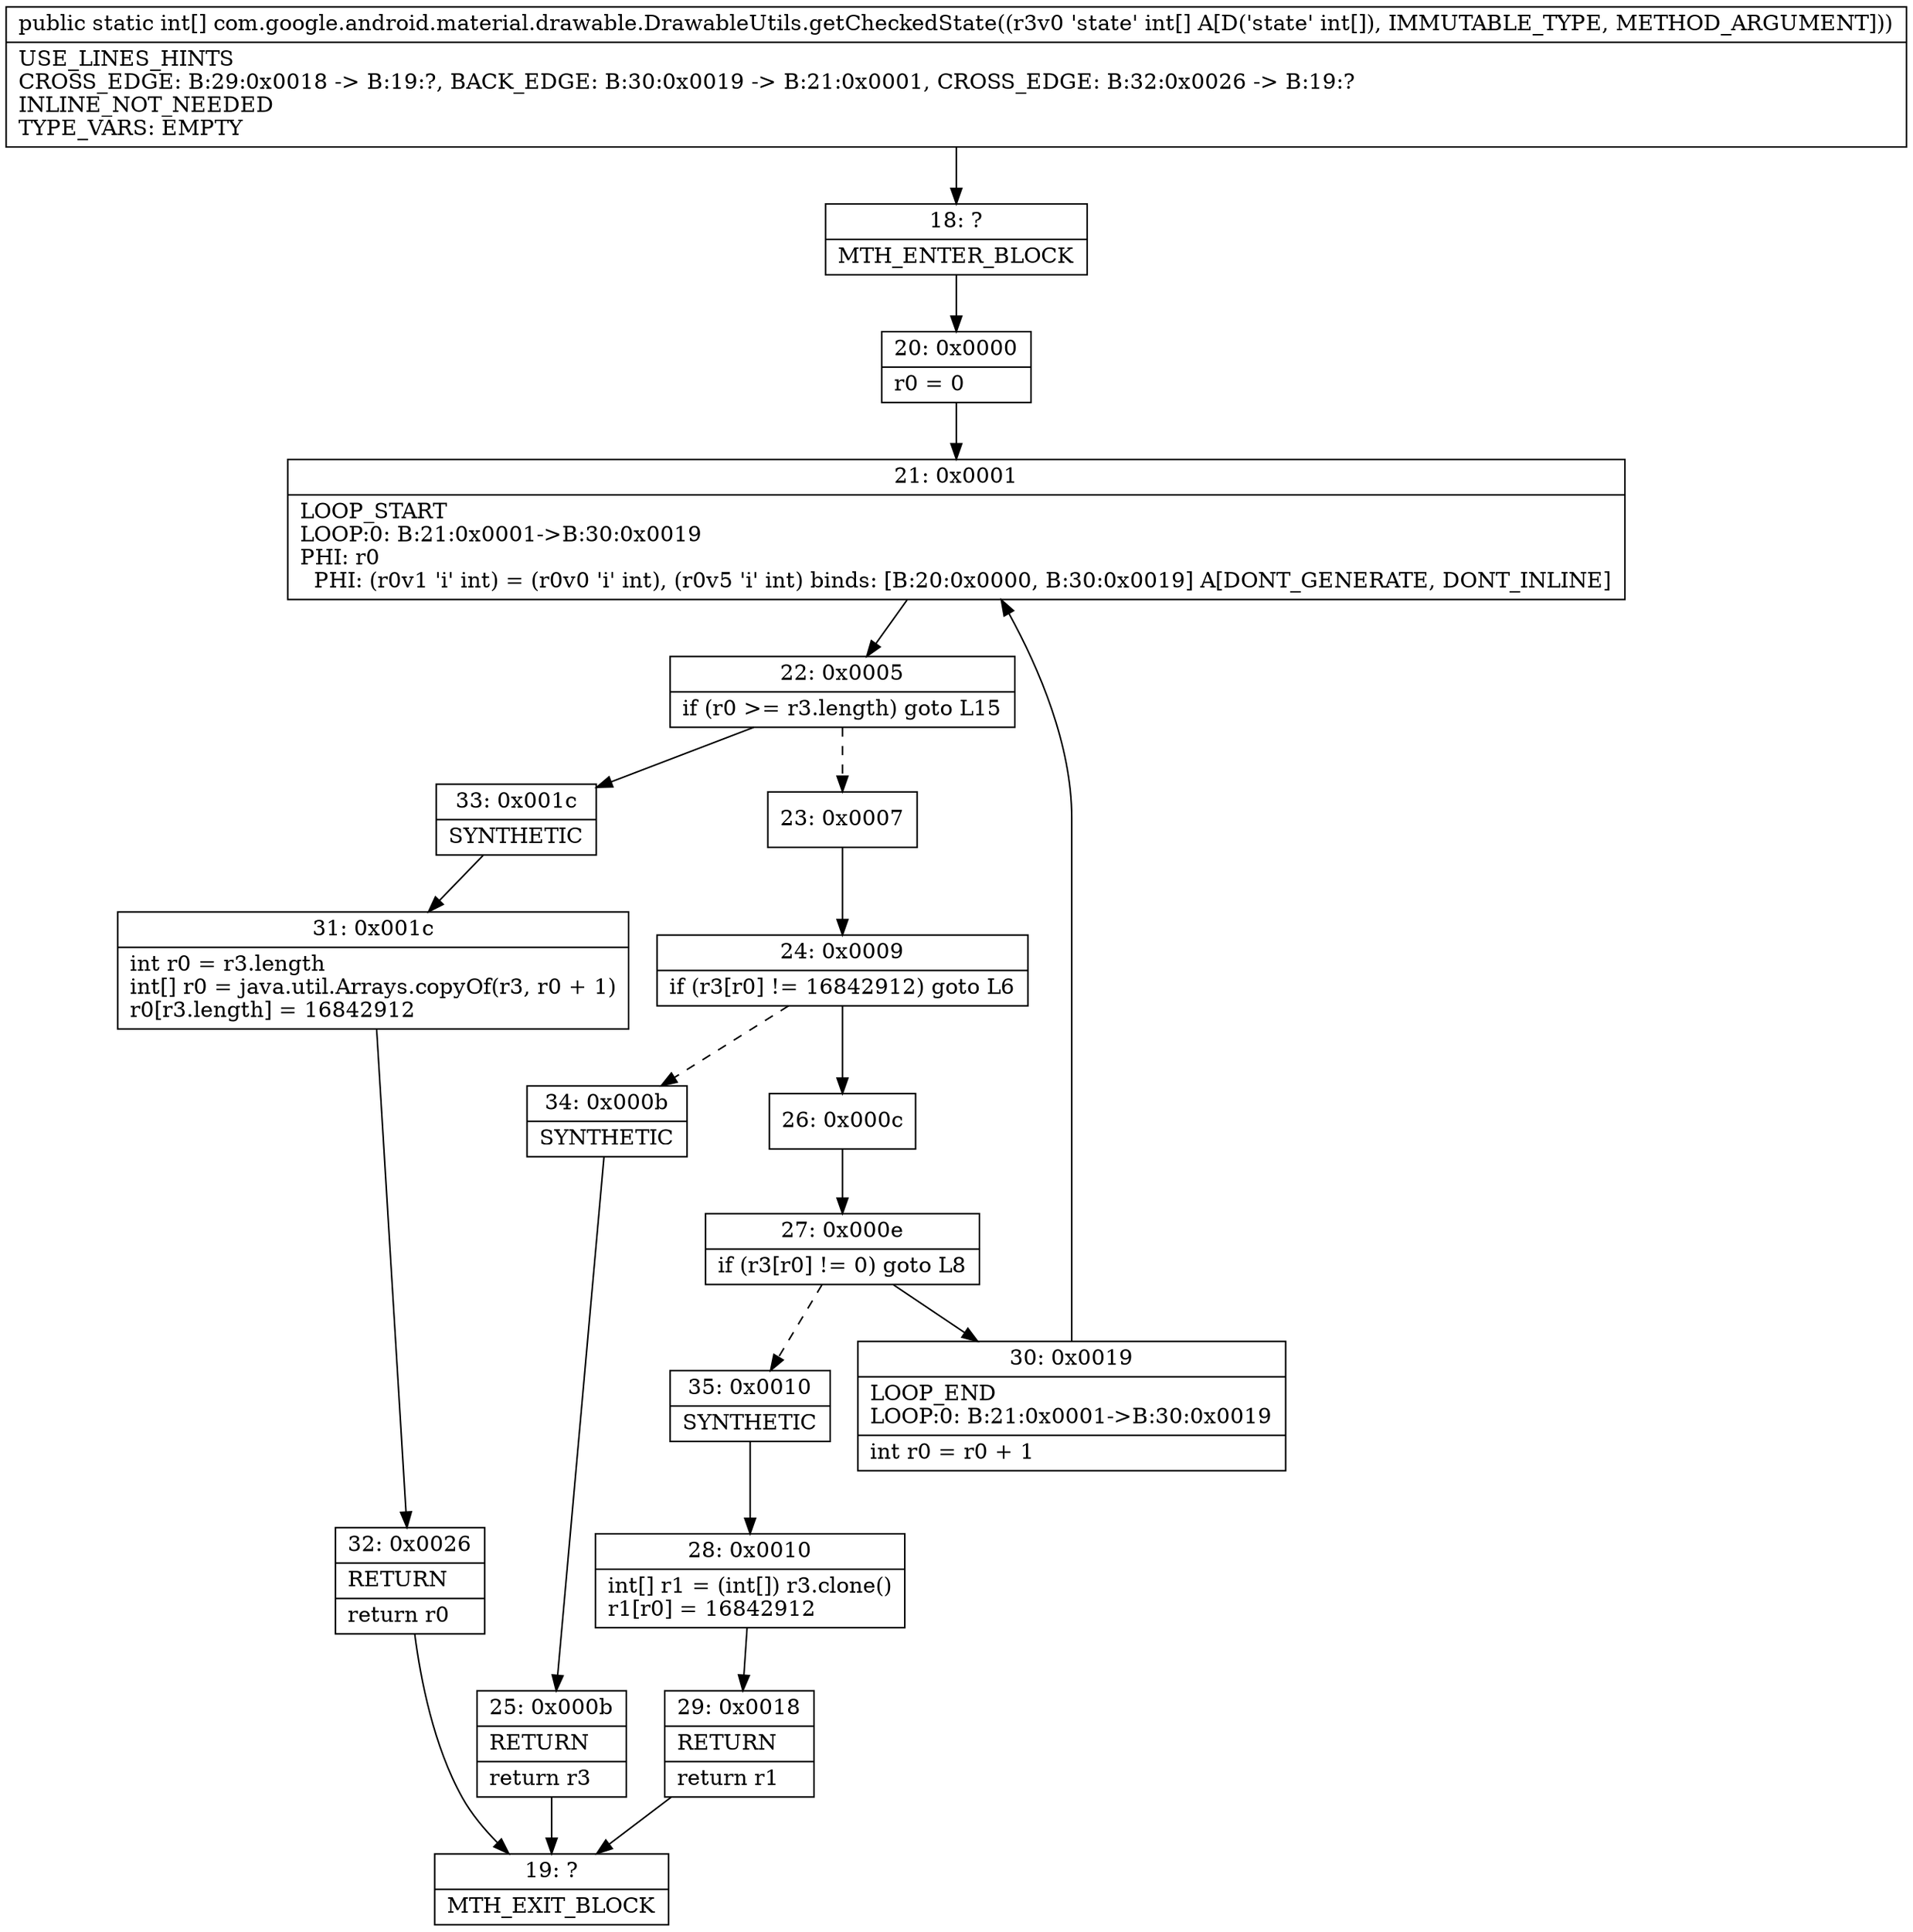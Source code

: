 digraph "CFG forcom.google.android.material.drawable.DrawableUtils.getCheckedState([I)[I" {
Node_18 [shape=record,label="{18\:\ ?|MTH_ENTER_BLOCK\l}"];
Node_20 [shape=record,label="{20\:\ 0x0000|r0 = 0\l}"];
Node_21 [shape=record,label="{21\:\ 0x0001|LOOP_START\lLOOP:0: B:21:0x0001\-\>B:30:0x0019\lPHI: r0 \l  PHI: (r0v1 'i' int) = (r0v0 'i' int), (r0v5 'i' int) binds: [B:20:0x0000, B:30:0x0019] A[DONT_GENERATE, DONT_INLINE]\l}"];
Node_22 [shape=record,label="{22\:\ 0x0005|if (r0 \>= r3.length) goto L15\l}"];
Node_23 [shape=record,label="{23\:\ 0x0007}"];
Node_24 [shape=record,label="{24\:\ 0x0009|if (r3[r0] != 16842912) goto L6\l}"];
Node_26 [shape=record,label="{26\:\ 0x000c}"];
Node_27 [shape=record,label="{27\:\ 0x000e|if (r3[r0] != 0) goto L8\l}"];
Node_30 [shape=record,label="{30\:\ 0x0019|LOOP_END\lLOOP:0: B:21:0x0001\-\>B:30:0x0019\l|int r0 = r0 + 1\l}"];
Node_35 [shape=record,label="{35\:\ 0x0010|SYNTHETIC\l}"];
Node_28 [shape=record,label="{28\:\ 0x0010|int[] r1 = (int[]) r3.clone()\lr1[r0] = 16842912\l}"];
Node_29 [shape=record,label="{29\:\ 0x0018|RETURN\l|return r1\l}"];
Node_19 [shape=record,label="{19\:\ ?|MTH_EXIT_BLOCK\l}"];
Node_34 [shape=record,label="{34\:\ 0x000b|SYNTHETIC\l}"];
Node_25 [shape=record,label="{25\:\ 0x000b|RETURN\l|return r3\l}"];
Node_33 [shape=record,label="{33\:\ 0x001c|SYNTHETIC\l}"];
Node_31 [shape=record,label="{31\:\ 0x001c|int r0 = r3.length\lint[] r0 = java.util.Arrays.copyOf(r3, r0 + 1)\lr0[r3.length] = 16842912\l}"];
Node_32 [shape=record,label="{32\:\ 0x0026|RETURN\l|return r0\l}"];
MethodNode[shape=record,label="{public static int[] com.google.android.material.drawable.DrawableUtils.getCheckedState((r3v0 'state' int[] A[D('state' int[]), IMMUTABLE_TYPE, METHOD_ARGUMENT]))  | USE_LINES_HINTS\lCROSS_EDGE: B:29:0x0018 \-\> B:19:?, BACK_EDGE: B:30:0x0019 \-\> B:21:0x0001, CROSS_EDGE: B:32:0x0026 \-\> B:19:?\lINLINE_NOT_NEEDED\lTYPE_VARS: EMPTY\l}"];
MethodNode -> Node_18;Node_18 -> Node_20;
Node_20 -> Node_21;
Node_21 -> Node_22;
Node_22 -> Node_23[style=dashed];
Node_22 -> Node_33;
Node_23 -> Node_24;
Node_24 -> Node_26;
Node_24 -> Node_34[style=dashed];
Node_26 -> Node_27;
Node_27 -> Node_30;
Node_27 -> Node_35[style=dashed];
Node_30 -> Node_21;
Node_35 -> Node_28;
Node_28 -> Node_29;
Node_29 -> Node_19;
Node_34 -> Node_25;
Node_25 -> Node_19;
Node_33 -> Node_31;
Node_31 -> Node_32;
Node_32 -> Node_19;
}

